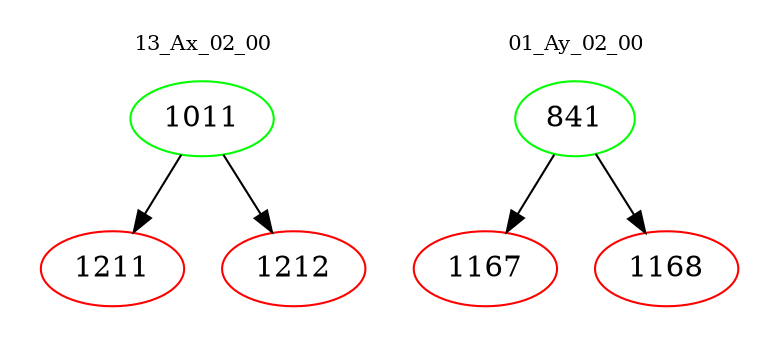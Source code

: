 digraph{
subgraph cluster_0 {
color = white
label = "13_Ax_02_00";
fontsize=10;
T0_1011 [label="1011", color="green"]
T0_1011 -> T0_1211 [color="black"]
T0_1211 [label="1211", color="red"]
T0_1011 -> T0_1212 [color="black"]
T0_1212 [label="1212", color="red"]
}
subgraph cluster_1 {
color = white
label = "01_Ay_02_00";
fontsize=10;
T1_841 [label="841", color="green"]
T1_841 -> T1_1167 [color="black"]
T1_1167 [label="1167", color="red"]
T1_841 -> T1_1168 [color="black"]
T1_1168 [label="1168", color="red"]
}
}
